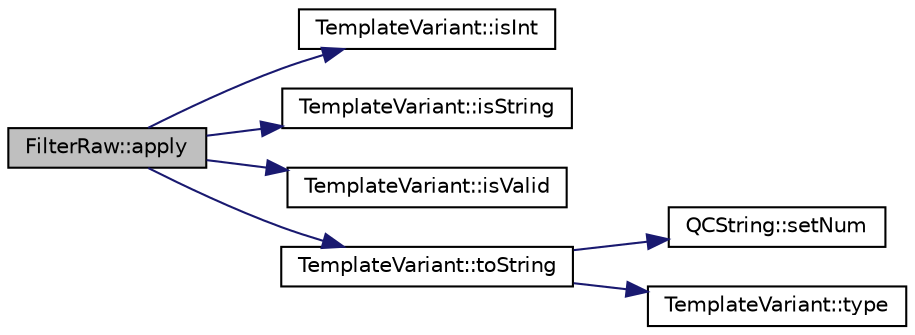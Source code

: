 digraph "FilterRaw::apply"
{
 // LATEX_PDF_SIZE
  edge [fontname="Helvetica",fontsize="10",labelfontname="Helvetica",labelfontsize="10"];
  node [fontname="Helvetica",fontsize="10",shape=record];
  rankdir="LR";
  Node1 [label="FilterRaw::apply",height=0.2,width=0.4,color="black", fillcolor="grey75", style="filled", fontcolor="black",tooltip=" "];
  Node1 -> Node2 [color="midnightblue",fontsize="10",style="solid"];
  Node2 [label="TemplateVariant::isInt",height=0.2,width=0.4,color="black", fillcolor="white", style="filled",URL="$classTemplateVariant.html#ae3d8991e2e28e67289c989eb1cbc1cbc",tooltip=" "];
  Node1 -> Node3 [color="midnightblue",fontsize="10",style="solid"];
  Node3 [label="TemplateVariant::isString",height=0.2,width=0.4,color="black", fillcolor="white", style="filled",URL="$classTemplateVariant.html#a58289f012fe2d5afa506ed4ce14e2b41",tooltip=" "];
  Node1 -> Node4 [color="midnightblue",fontsize="10",style="solid"];
  Node4 [label="TemplateVariant::isValid",height=0.2,width=0.4,color="black", fillcolor="white", style="filled",URL="$classTemplateVariant.html#a0c6e3f3e625ca22ed2c567cf1ea98bdd",tooltip=" "];
  Node1 -> Node5 [color="midnightblue",fontsize="10",style="solid"];
  Node5 [label="TemplateVariant::toString",height=0.2,width=0.4,color="black", fillcolor="white", style="filled",URL="$classTemplateVariant.html#ab03869d8a226d83614fca23902b0facd",tooltip=" "];
  Node5 -> Node6 [color="midnightblue",fontsize="10",style="solid"];
  Node6 [label="QCString::setNum",height=0.2,width=0.4,color="black", fillcolor="white", style="filled",URL="$classQCString.html#a87d2bfa3fcbf407c32fab784df368b2d",tooltip=" "];
  Node5 -> Node7 [color="midnightblue",fontsize="10",style="solid"];
  Node7 [label="TemplateVariant::type",height=0.2,width=0.4,color="black", fillcolor="white", style="filled",URL="$classTemplateVariant.html#ae72935537eb622046af7dfb2026f83f9",tooltip=" "];
}
